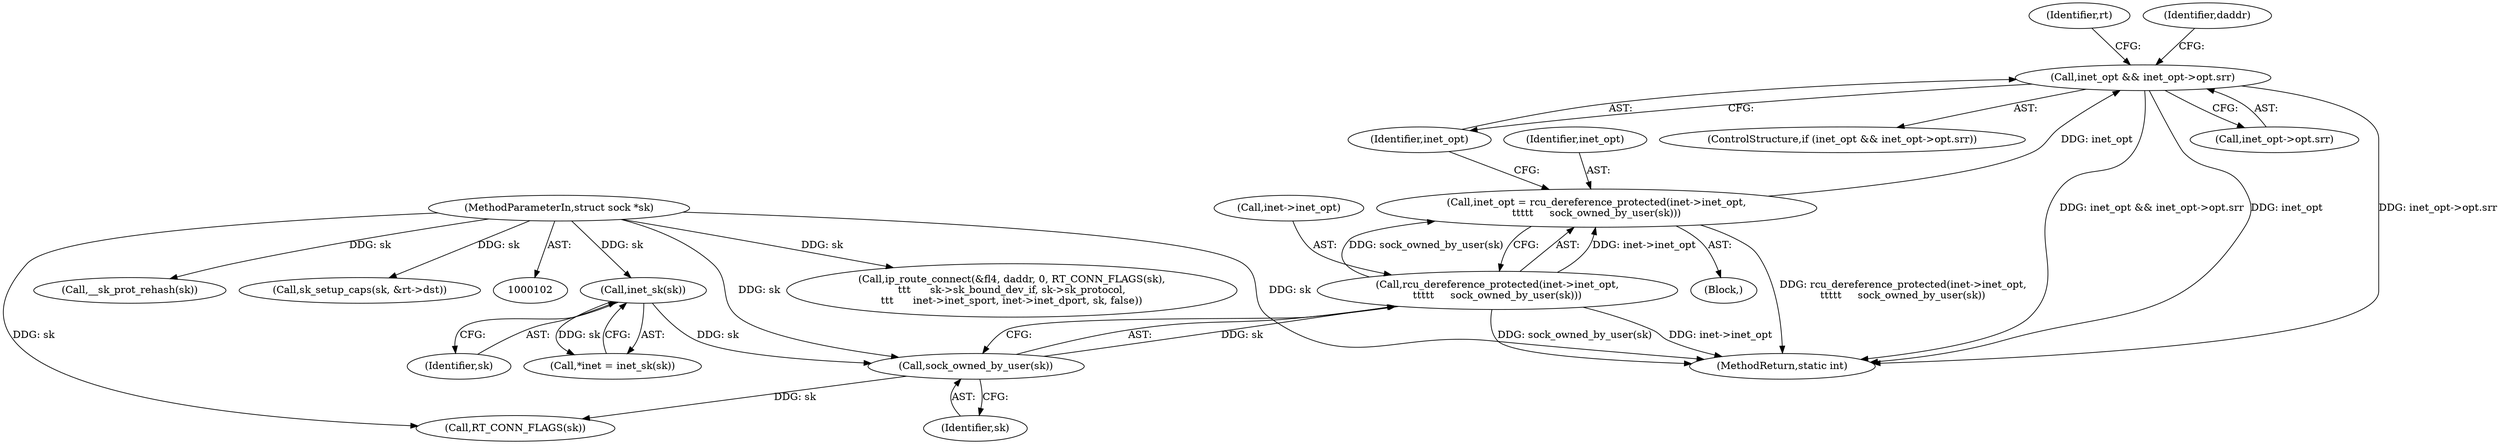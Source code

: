 digraph "0_linux_f6d8bd051c391c1c0458a30b2a7abcd939329259_3@pointer" {
"1000135" [label="(Call,inet_opt && inet_opt->opt.srr)"];
"1000126" [label="(Call,inet_opt = rcu_dereference_protected(inet->inet_opt,\n\t\t\t\t\t     sock_owned_by_user(sk)))"];
"1000128" [label="(Call,rcu_dereference_protected(inet->inet_opt,\n\t\t\t\t\t     sock_owned_by_user(sk)))"];
"1000132" [label="(Call,sock_owned_by_user(sk))"];
"1000108" [label="(Call,inet_sk(sk))"];
"1000103" [label="(MethodParameterIn,struct sock *sk)"];
"1000109" [label="(Identifier,sk)"];
"1000151" [label="(Call,ip_route_connect(&fl4, daddr, 0, RT_CONN_FLAGS(sk),\n\t\t\t      sk->sk_bound_dev_if, sk->sk_protocol,\n\t\t\t      inet->inet_sport, inet->inet_dport, sk, false))"];
"1000150" [label="(Identifier,rt)"];
"1000143" [label="(Identifier,daddr)"];
"1000128" [label="(Call,rcu_dereference_protected(inet->inet_opt,\n\t\t\t\t\t     sock_owned_by_user(sk)))"];
"1000136" [label="(Identifier,inet_opt)"];
"1000133" [label="(Identifier,sk)"];
"1000134" [label="(ControlStructure,if (inet_opt && inet_opt->opt.srr))"];
"1000213" [label="(MethodReturn,static int)"];
"1000103" [label="(MethodParameterIn,struct sock *sk)"];
"1000135" [label="(Call,inet_opt && inet_opt->opt.srr)"];
"1000137" [label="(Call,inet_opt->opt.srr)"];
"1000156" [label="(Call,RT_CONN_FLAGS(sk))"];
"1000209" [label="(Call,__sk_prot_rehash(sk))"];
"1000104" [label="(Block,)"];
"1000126" [label="(Call,inet_opt = rcu_dereference_protected(inet->inet_opt,\n\t\t\t\t\t     sock_owned_by_user(sk)))"];
"1000178" [label="(Call,sk_setup_caps(sk, &rt->dst))"];
"1000108" [label="(Call,inet_sk(sk))"];
"1000106" [label="(Call,*inet = inet_sk(sk))"];
"1000127" [label="(Identifier,inet_opt)"];
"1000129" [label="(Call,inet->inet_opt)"];
"1000132" [label="(Call,sock_owned_by_user(sk))"];
"1000135" -> "1000134"  [label="AST: "];
"1000135" -> "1000136"  [label="CFG: "];
"1000135" -> "1000137"  [label="CFG: "];
"1000136" -> "1000135"  [label="AST: "];
"1000137" -> "1000135"  [label="AST: "];
"1000143" -> "1000135"  [label="CFG: "];
"1000150" -> "1000135"  [label="CFG: "];
"1000135" -> "1000213"  [label="DDG: inet_opt && inet_opt->opt.srr"];
"1000135" -> "1000213"  [label="DDG: inet_opt"];
"1000135" -> "1000213"  [label="DDG: inet_opt->opt.srr"];
"1000126" -> "1000135"  [label="DDG: inet_opt"];
"1000126" -> "1000104"  [label="AST: "];
"1000126" -> "1000128"  [label="CFG: "];
"1000127" -> "1000126"  [label="AST: "];
"1000128" -> "1000126"  [label="AST: "];
"1000136" -> "1000126"  [label="CFG: "];
"1000126" -> "1000213"  [label="DDG: rcu_dereference_protected(inet->inet_opt,\n\t\t\t\t\t     sock_owned_by_user(sk))"];
"1000128" -> "1000126"  [label="DDG: inet->inet_opt"];
"1000128" -> "1000126"  [label="DDG: sock_owned_by_user(sk)"];
"1000128" -> "1000132"  [label="CFG: "];
"1000129" -> "1000128"  [label="AST: "];
"1000132" -> "1000128"  [label="AST: "];
"1000128" -> "1000213"  [label="DDG: sock_owned_by_user(sk)"];
"1000128" -> "1000213"  [label="DDG: inet->inet_opt"];
"1000132" -> "1000128"  [label="DDG: sk"];
"1000132" -> "1000133"  [label="CFG: "];
"1000133" -> "1000132"  [label="AST: "];
"1000108" -> "1000132"  [label="DDG: sk"];
"1000103" -> "1000132"  [label="DDG: sk"];
"1000132" -> "1000156"  [label="DDG: sk"];
"1000108" -> "1000106"  [label="AST: "];
"1000108" -> "1000109"  [label="CFG: "];
"1000109" -> "1000108"  [label="AST: "];
"1000106" -> "1000108"  [label="CFG: "];
"1000108" -> "1000106"  [label="DDG: sk"];
"1000103" -> "1000108"  [label="DDG: sk"];
"1000103" -> "1000102"  [label="AST: "];
"1000103" -> "1000213"  [label="DDG: sk"];
"1000103" -> "1000156"  [label="DDG: sk"];
"1000103" -> "1000151"  [label="DDG: sk"];
"1000103" -> "1000178"  [label="DDG: sk"];
"1000103" -> "1000209"  [label="DDG: sk"];
}
